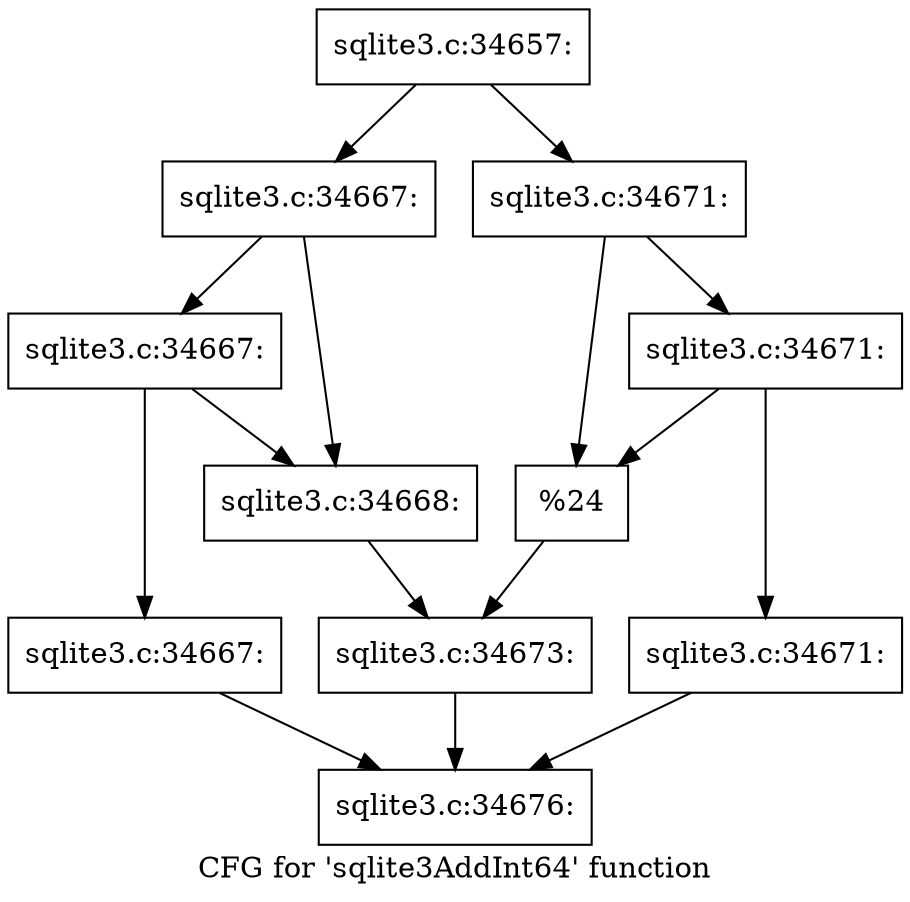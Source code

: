 digraph "CFG for 'sqlite3AddInt64' function" {
	label="CFG for 'sqlite3AddInt64' function";

	Node0x55c0f7ec9cd0 [shape=record,label="{sqlite3.c:34657:}"];
	Node0x55c0f7ec9cd0 -> Node0x55c0f7ecf8d0;
	Node0x55c0f7ec9cd0 -> Node0x55c0f7ecf970;
	Node0x55c0f7ecf8d0 [shape=record,label="{sqlite3.c:34667:}"];
	Node0x55c0f7ecf8d0 -> Node0x55c0f7ecfe20;
	Node0x55c0f7ecf8d0 -> Node0x55c0f7ecfdd0;
	Node0x55c0f7ecfe20 [shape=record,label="{sqlite3.c:34667:}"];
	Node0x55c0f7ecfe20 -> Node0x55c0f7ecfd80;
	Node0x55c0f7ecfe20 -> Node0x55c0f7ecfdd0;
	Node0x55c0f7ecfd80 [shape=record,label="{sqlite3.c:34667:}"];
	Node0x55c0f7ecfd80 -> Node0x55c0f7ec9e50;
	Node0x55c0f7ecfdd0 [shape=record,label="{sqlite3.c:34668:}"];
	Node0x55c0f7ecfdd0 -> Node0x55c0f7ecf920;
	Node0x55c0f7ecf970 [shape=record,label="{sqlite3.c:34671:}"];
	Node0x55c0f7ecf970 -> Node0x55c0f7ed0820;
	Node0x55c0f7ecf970 -> Node0x55c0f7ed07d0;
	Node0x55c0f7ed0820 [shape=record,label="{sqlite3.c:34671:}"];
	Node0x55c0f7ed0820 -> Node0x55c0f7ed0780;
	Node0x55c0f7ed0820 -> Node0x55c0f7ed07d0;
	Node0x55c0f7ed0780 [shape=record,label="{sqlite3.c:34671:}"];
	Node0x55c0f7ed0780 -> Node0x55c0f7ec9e50;
	Node0x55c0f7ed07d0 [shape=record,label="{%24}"];
	Node0x55c0f7ed07d0 -> Node0x55c0f7ecf920;
	Node0x55c0f7ecf920 [shape=record,label="{sqlite3.c:34673:}"];
	Node0x55c0f7ecf920 -> Node0x55c0f7ec9e50;
	Node0x55c0f7ec9e50 [shape=record,label="{sqlite3.c:34676:}"];
}
